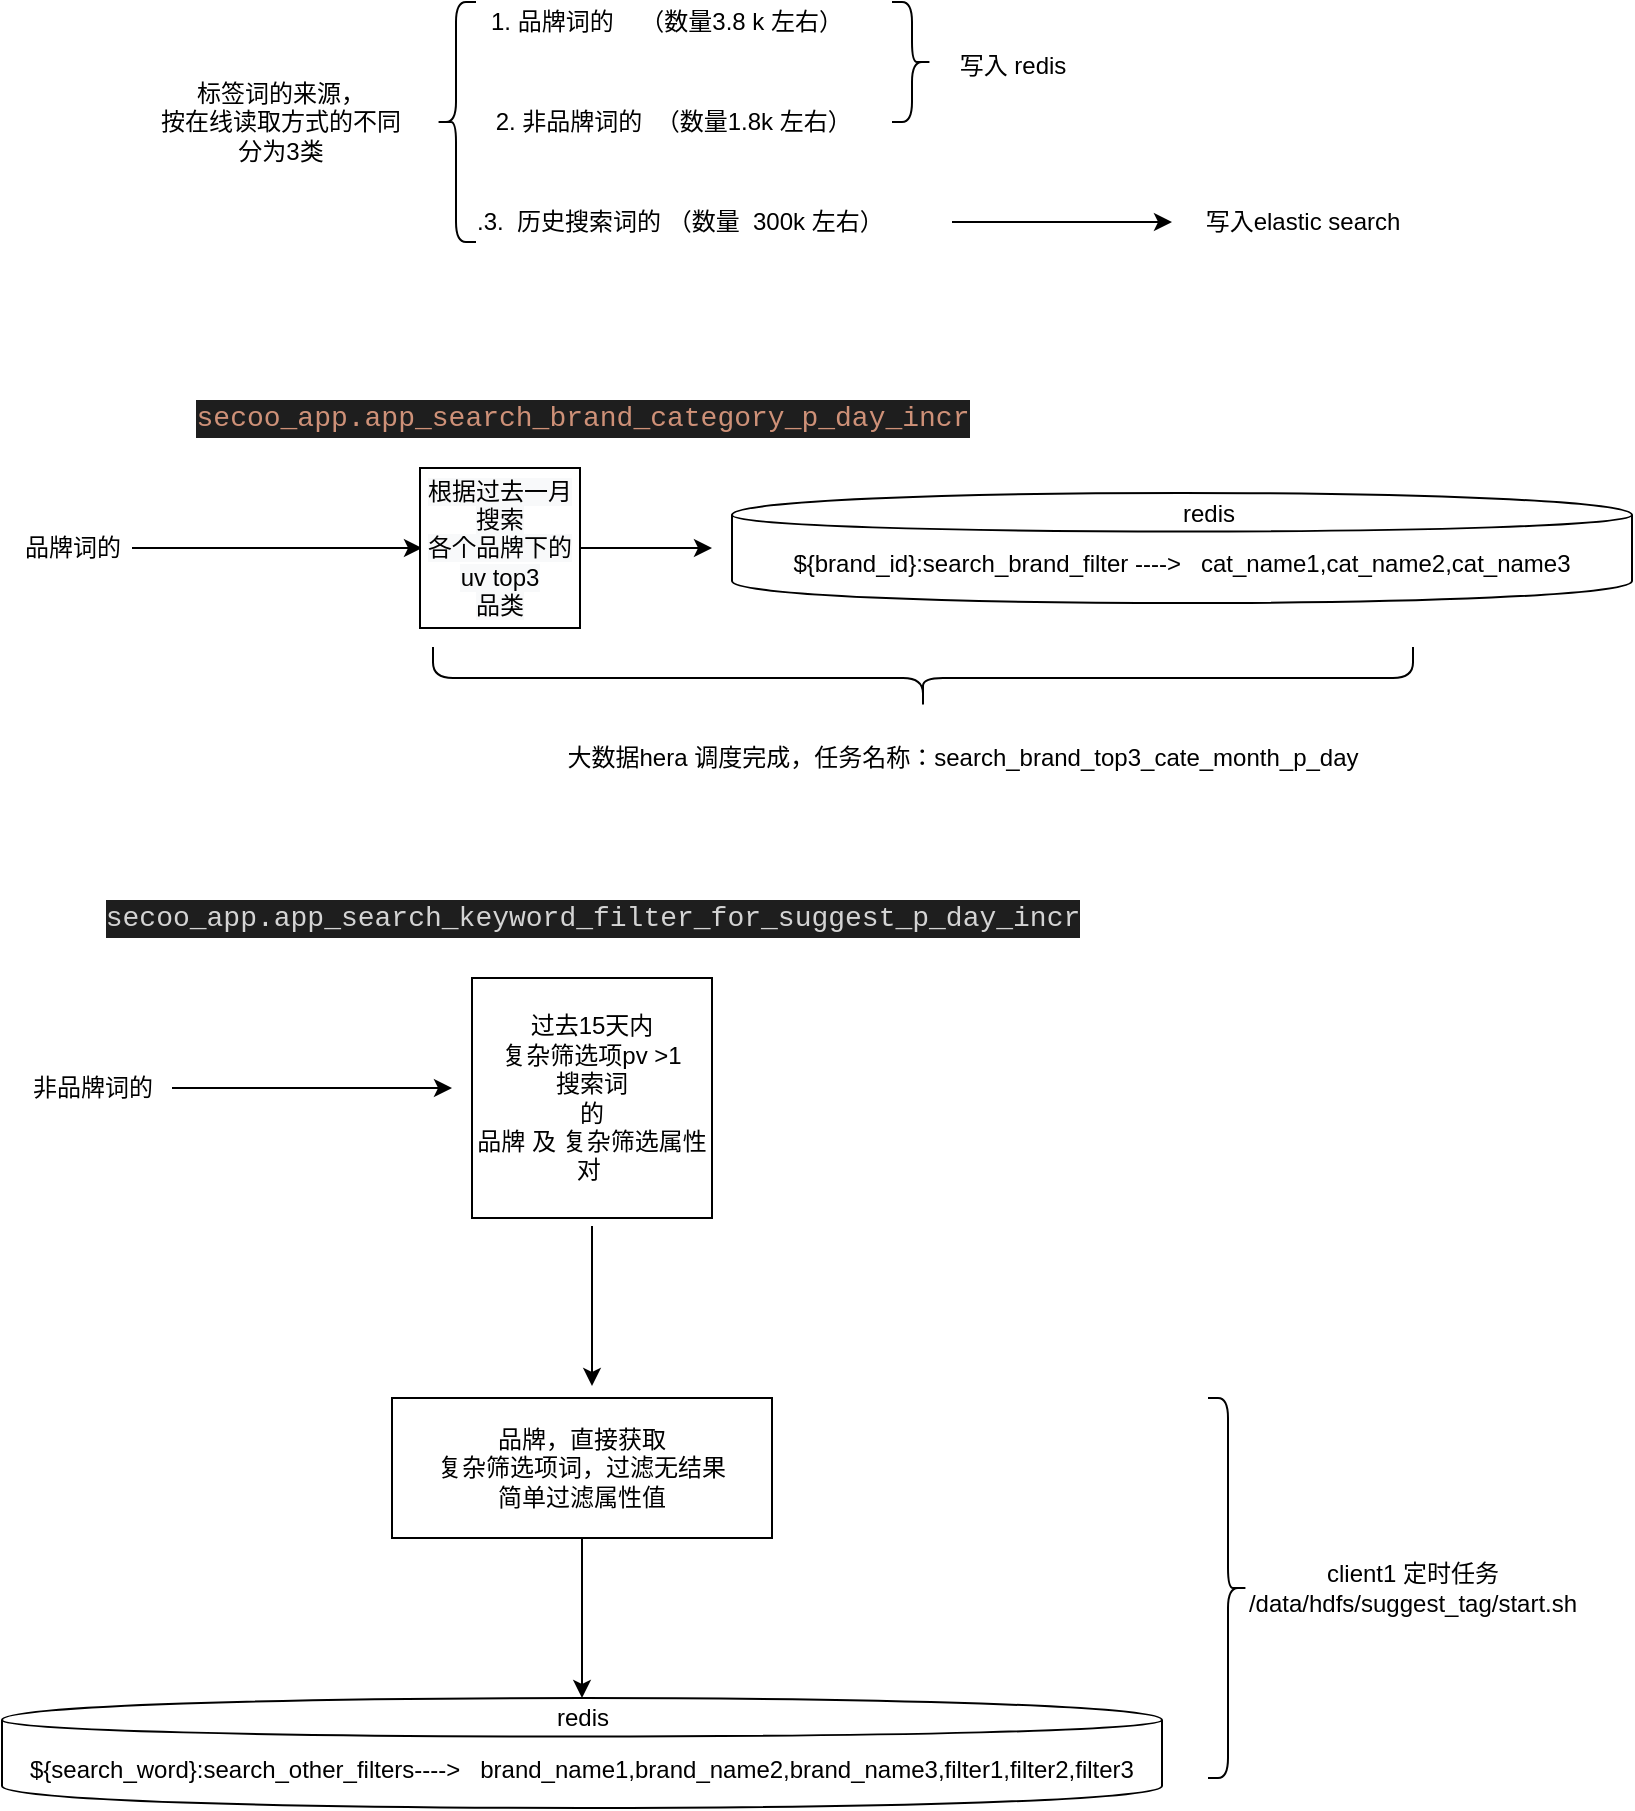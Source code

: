 <mxfile version="13.0.9" type="github"><diagram id="A91LpBzX5Wgsc4IaKshx" name="Page-1"><mxGraphModel dx="912" dy="457" grid="1" gridSize="10" guides="1" tooltips="1" connect="1" arrows="1" fold="1" page="1" pageScale="1" pageWidth="827" pageHeight="1169" math="0" shadow="0"><root><mxCell id="0"/><mxCell id="1" parent="0"/><mxCell id="TyoJxL2L62WcN0cPFRU_-1" value="" style="shape=curlyBracket;whiteSpace=wrap;html=1;rounded=1;" vertex="1" parent="1"><mxGeometry x="222" y="72" width="20" height="120" as="geometry"/></mxCell><mxCell id="TyoJxL2L62WcN0cPFRU_-4" value="1. 品牌词的&amp;nbsp; &amp;nbsp; （数量3.8 k 左右）" style="text;html=1;align=center;verticalAlign=middle;resizable=0;points=[];autosize=1;" vertex="1" parent="1"><mxGeometry x="242" y="72" width="190" height="20" as="geometry"/></mxCell><mxCell id="TyoJxL2L62WcN0cPFRU_-7" value="标签词的来源，&lt;br&gt;按在线读取方式的不同&lt;br&gt;分为3类" style="text;html=1;align=center;verticalAlign=middle;resizable=0;points=[];autosize=1;" vertex="1" parent="1"><mxGeometry x="74" y="107" width="140" height="50" as="geometry"/></mxCell><mxCell id="TyoJxL2L62WcN0cPFRU_-9" value="2. 非品牌词的&amp;nbsp; （数量1.8k 左右）&amp;nbsp;" style="text;html=1;align=center;verticalAlign=middle;resizable=0;points=[];autosize=1;" vertex="1" parent="1"><mxGeometry x="242" y="122" width="200" height="20" as="geometry"/></mxCell><mxCell id="TyoJxL2L62WcN0cPFRU_-16" value="" style="shape=curlyBracket;whiteSpace=wrap;html=1;rounded=1;rotation=-180;" vertex="1" parent="1"><mxGeometry x="450" y="72" width="20" height="60" as="geometry"/></mxCell><mxCell id="TyoJxL2L62WcN0cPFRU_-21" value="写入 redis" style="text;html=1;align=center;verticalAlign=middle;resizable=0;points=[];autosize=1;" vertex="1" parent="1"><mxGeometry x="475" y="94" width="70" height="20" as="geometry"/></mxCell><mxCell id="TyoJxL2L62WcN0cPFRU_-23" value="" style="endArrow=classic;html=1;" edge="1" parent="1"><mxGeometry width="50" height="50" relative="1" as="geometry"><mxPoint x="480" y="182" as="sourcePoint"/><mxPoint x="590" y="182" as="targetPoint"/></mxGeometry></mxCell><mxCell id="TyoJxL2L62WcN0cPFRU_-24" value="写入elastic search" style="text;html=1;align=center;verticalAlign=middle;resizable=0;points=[];autosize=1;" vertex="1" parent="1"><mxGeometry x="600" y="172" width="110" height="20" as="geometry"/></mxCell><mxCell id="TyoJxL2L62WcN0cPFRU_-28" value="" style="edgeStyle=orthogonalEdgeStyle;rounded=0;orthogonalLoop=1;jettySize=auto;html=1;" edge="1" parent="1" source="TyoJxL2L62WcN0cPFRU_-26"><mxGeometry relative="1" as="geometry"><mxPoint x="215" y="345" as="targetPoint"/></mxGeometry></mxCell><mxCell id="TyoJxL2L62WcN0cPFRU_-26" value="品牌词的" style="text;html=1;align=center;verticalAlign=middle;resizable=0;points=[];autosize=1;" vertex="1" parent="1"><mxGeometry x="10" y="335" width="60" height="20" as="geometry"/></mxCell><mxCell id="TyoJxL2L62WcN0cPFRU_-29" value="&lt;div style=&quot;color: rgb(212 , 212 , 212) ; background-color: rgb(30 , 30 , 30) ; font-family: &amp;#34;consolas&amp;#34; , &amp;#34;courier new&amp;#34; , monospace ; font-size: 14px ; line-height: 19px&quot;&gt;&lt;span style=&quot;color: #ce9178&quot;&gt;secoo_app.app_search_brand_category_p_day_incr&lt;/span&gt;&lt;/div&gt;" style="text;html=1;align=center;verticalAlign=middle;resizable=0;points=[];autosize=1;" vertex="1" parent="1"><mxGeometry x="110" y="270" width="370" height="20" as="geometry"/></mxCell><mxCell id="TyoJxL2L62WcN0cPFRU_-32" value="" style="edgeStyle=orthogonalEdgeStyle;rounded=0;orthogonalLoop=1;jettySize=auto;html=1;" edge="1" parent="1" source="TyoJxL2L62WcN0cPFRU_-30"><mxGeometry relative="1" as="geometry"><mxPoint x="360" y="345" as="targetPoint"/></mxGeometry></mxCell><mxCell id="TyoJxL2L62WcN0cPFRU_-30" value="&lt;span style=&quot;color: rgb(0 , 0 , 0) ; font-family: &amp;#34;helvetica&amp;#34; ; font-size: 12px ; font-style: normal ; font-weight: 400 ; letter-spacing: normal ; text-align: center ; text-indent: 0px ; text-transform: none ; word-spacing: 0px ; background-color: rgb(248 , 249 , 250) ; float: none ; display: inline&quot;&gt;根据过去一月搜索&lt;/span&gt;&lt;br style=&quot;color: rgb(0 , 0 , 0) ; font-family: &amp;#34;helvetica&amp;#34; ; font-size: 12px ; font-style: normal ; font-weight: 400 ; letter-spacing: normal ; text-align: center ; text-indent: 0px ; text-transform: none ; word-spacing: 0px ; background-color: rgb(248 , 249 , 250)&quot;&gt;&lt;span style=&quot;color: rgb(0 , 0 , 0) ; font-family: &amp;#34;helvetica&amp;#34; ; font-size: 12px ; font-style: normal ; font-weight: 400 ; letter-spacing: normal ; text-align: center ; text-indent: 0px ; text-transform: none ; word-spacing: 0px ; background-color: rgb(248 , 249 , 250) ; float: none ; display: inline&quot;&gt;各个品牌下的&lt;/span&gt;&lt;br style=&quot;color: rgb(0 , 0 , 0) ; font-family: &amp;#34;helvetica&amp;#34; ; font-size: 12px ; font-style: normal ; font-weight: 400 ; letter-spacing: normal ; text-align: center ; text-indent: 0px ; text-transform: none ; word-spacing: 0px ; background-color: rgb(248 , 249 , 250)&quot;&gt;&lt;span style=&quot;color: rgb(0 , 0 , 0) ; font-family: &amp;#34;helvetica&amp;#34; ; font-size: 12px ; font-style: normal ; font-weight: 400 ; letter-spacing: normal ; text-align: center ; text-indent: 0px ; text-transform: none ; word-spacing: 0px ; background-color: rgb(248 , 249 , 250) ; float: none ; display: inline&quot;&gt;uv top3&lt;/span&gt;&lt;br style=&quot;color: rgb(0 , 0 , 0) ; font-family: &amp;#34;helvetica&amp;#34; ; font-size: 12px ; font-style: normal ; font-weight: 400 ; letter-spacing: normal ; text-align: center ; text-indent: 0px ; text-transform: none ; word-spacing: 0px ; background-color: rgb(248 , 249 , 250)&quot;&gt;&lt;span style=&quot;color: rgb(0 , 0 , 0) ; font-family: &amp;#34;helvetica&amp;#34; ; font-size: 12px ; font-style: normal ; font-weight: 400 ; letter-spacing: normal ; text-align: center ; text-indent: 0px ; text-transform: none ; word-spacing: 0px ; background-color: rgb(248 , 249 , 250) ; float: none ; display: inline&quot;&gt;品类&lt;/span&gt;" style="whiteSpace=wrap;html=1;aspect=fixed;" vertex="1" parent="1"><mxGeometry x="214" y="305" width="80" height="80" as="geometry"/></mxCell><mxCell id="TyoJxL2L62WcN0cPFRU_-33" value="${brand_id}:search_brand_filter ----&amp;gt;&amp;nbsp; &amp;nbsp;cat_name1,cat_name2,cat_name3" style="shape=cylinder;whiteSpace=wrap;html=1;boundedLbl=1;backgroundOutline=1;" vertex="1" parent="1"><mxGeometry x="370" y="317.5" width="450" height="55" as="geometry"/></mxCell><mxCell id="TyoJxL2L62WcN0cPFRU_-34" value="redis" style="text;html=1;align=center;verticalAlign=middle;resizable=0;points=[];autosize=1;" vertex="1" parent="1"><mxGeometry x="588" y="317.5" width="40" height="20" as="geometry"/></mxCell><mxCell id="TyoJxL2L62WcN0cPFRU_-37" value="" style="shape=curlyBracket;whiteSpace=wrap;html=1;rounded=1;rotation=-90;" vertex="1" parent="1"><mxGeometry x="450" y="165" width="31" height="490" as="geometry"/></mxCell><mxCell id="TyoJxL2L62WcN0cPFRU_-38" value="大数据hera 调度完成，任务名称：search_brand_top3_cate_month_p_day" style="text;html=1;align=center;verticalAlign=middle;resizable=0;points=[];autosize=1;" vertex="1" parent="1"><mxGeometry x="280" y="440" width="410" height="20" as="geometry"/></mxCell><mxCell id="TyoJxL2L62WcN0cPFRU_-48" value="" style="edgeStyle=orthogonalEdgeStyle;rounded=0;orthogonalLoop=1;jettySize=auto;html=1;" edge="1" parent="1" source="TyoJxL2L62WcN0cPFRU_-39"><mxGeometry relative="1" as="geometry"><mxPoint x="230" y="615" as="targetPoint"/></mxGeometry></mxCell><mxCell id="TyoJxL2L62WcN0cPFRU_-39" value="非品牌词的" style="text;html=1;align=center;verticalAlign=middle;resizable=0;points=[];autosize=1;" vertex="1" parent="1"><mxGeometry x="10" y="605" width="80" height="20" as="geometry"/></mxCell><mxCell id="TyoJxL2L62WcN0cPFRU_-14" value="&amp;nbsp;.3.&amp;nbsp; 历史搜索词的 （数量&amp;nbsp; 300k 左右）" style="text;html=1;align=center;verticalAlign=middle;resizable=0;points=[];autosize=1;" vertex="1" parent="1"><mxGeometry x="232" y="172" width="220" height="20" as="geometry"/></mxCell><mxCell id="TyoJxL2L62WcN0cPFRU_-58" value="" style="edgeStyle=orthogonalEdgeStyle;rounded=0;orthogonalLoop=1;jettySize=auto;html=1;" edge="1" parent="1"><mxGeometry relative="1" as="geometry"><mxPoint x="300" y="684" as="sourcePoint"/><mxPoint x="300" y="764" as="targetPoint"/><Array as="points"><mxPoint x="300" y="750"/><mxPoint x="300" y="750"/></Array></mxGeometry></mxCell><mxCell id="TyoJxL2L62WcN0cPFRU_-43" value="过去15天内&lt;br&gt;复杂筛选项pv &amp;gt;1&lt;br&gt;搜索词&lt;br&gt;的&lt;br&gt;品牌 及 复杂筛选属性对&amp;nbsp;" style="whiteSpace=wrap;html=1;aspect=fixed;" vertex="1" parent="1"><mxGeometry x="240" y="560" width="120" height="120" as="geometry"/></mxCell><mxCell id="TyoJxL2L62WcN0cPFRU_-46" value="&lt;div style=&quot;color: rgb(212 , 212 , 212) ; background-color: rgb(30 , 30 , 30) ; font-family: &amp;#34;consolas&amp;#34; , &amp;#34;courier new&amp;#34; , monospace ; font-size: 14px ; line-height: 19px&quot;&gt;secoo_app.app_search_keyword_filter_for_suggest_p_day_incr&lt;/div&gt;" style="text;html=1;align=center;verticalAlign=middle;resizable=0;points=[];autosize=1;" vertex="1" parent="1"><mxGeometry x="70" y="520" width="460" height="20" as="geometry"/></mxCell><mxCell id="TyoJxL2L62WcN0cPFRU_-55" value="" style="edgeStyle=orthogonalEdgeStyle;rounded=0;orthogonalLoop=1;jettySize=auto;html=1;" edge="1" parent="1" source="TyoJxL2L62WcN0cPFRU_-52" target="TyoJxL2L62WcN0cPFRU_-53"><mxGeometry relative="1" as="geometry"/></mxCell><mxCell id="TyoJxL2L62WcN0cPFRU_-52" value="&lt;span&gt;品牌，直接获取&lt;/span&gt;&lt;br&gt;&lt;span&gt;复杂筛选项词，过滤无结果&lt;/span&gt;&lt;br&gt;&lt;span&gt;简单过滤属性值&lt;/span&gt;" style="rounded=0;whiteSpace=wrap;html=1;" vertex="1" parent="1"><mxGeometry x="200" y="770" width="190" height="70" as="geometry"/></mxCell><mxCell id="TyoJxL2L62WcN0cPFRU_-53" value="${search_word}:search_other_filters----&amp;gt;&amp;nbsp; &amp;nbsp;brand_name1,brand_name2,brand_name3,filter1,filter2,filter3" style="shape=cylinder;whiteSpace=wrap;html=1;boundedLbl=1;backgroundOutline=1;" vertex="1" parent="1"><mxGeometry x="5" y="920" width="580" height="55" as="geometry"/></mxCell><mxCell id="TyoJxL2L62WcN0cPFRU_-54" value="redis" style="text;html=1;align=center;verticalAlign=middle;resizable=0;points=[];autosize=1;" vertex="1" parent="1"><mxGeometry x="275" y="920" width="40" height="20" as="geometry"/></mxCell><mxCell id="TyoJxL2L62WcN0cPFRU_-60" value="" style="shape=curlyBracket;whiteSpace=wrap;html=1;rounded=1;direction=west;" vertex="1" parent="1"><mxGeometry x="608" y="770" width="20" height="190" as="geometry"/></mxCell><mxCell id="TyoJxL2L62WcN0cPFRU_-61" value="client1 定时任务&lt;br&gt;/data/hdfs/suggest_tag/start.sh" style="text;html=1;align=center;verticalAlign=middle;resizable=0;points=[];autosize=1;" vertex="1" parent="1"><mxGeometry x="620" y="850" width="180" height="30" as="geometry"/></mxCell></root></mxGraphModel></diagram></mxfile>
